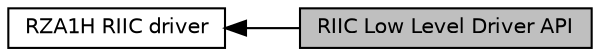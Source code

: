digraph "RIIC Low Level Driver API"
{
  edge [fontname="Helvetica",fontsize="10",labelfontname="Helvetica",labelfontsize="10"];
  node [fontname="Helvetica",fontsize="10",shape=box];
  rankdir=LR;
  Node1 [label="RIIC Low Level Driver API",height=0.2,width=0.4,color="black", fillcolor="grey75", style="filled", fontcolor="black",tooltip="The API for the low level RIIC driver."];
  Node2 [label="RZA1H RIIC driver",height=0.2,width=0.4,color="black", fillcolor="white", style="filled",URL="$d4/dbd/group__SSGSTARC__56__RIIC__API.html",tooltip="This interface provides access to the RIIC peripheral on the RZA1H board. See RIIC High Level Driver ..."];
  Node2->Node1 [shape=plaintext, dir="back", style="solid"];
}
